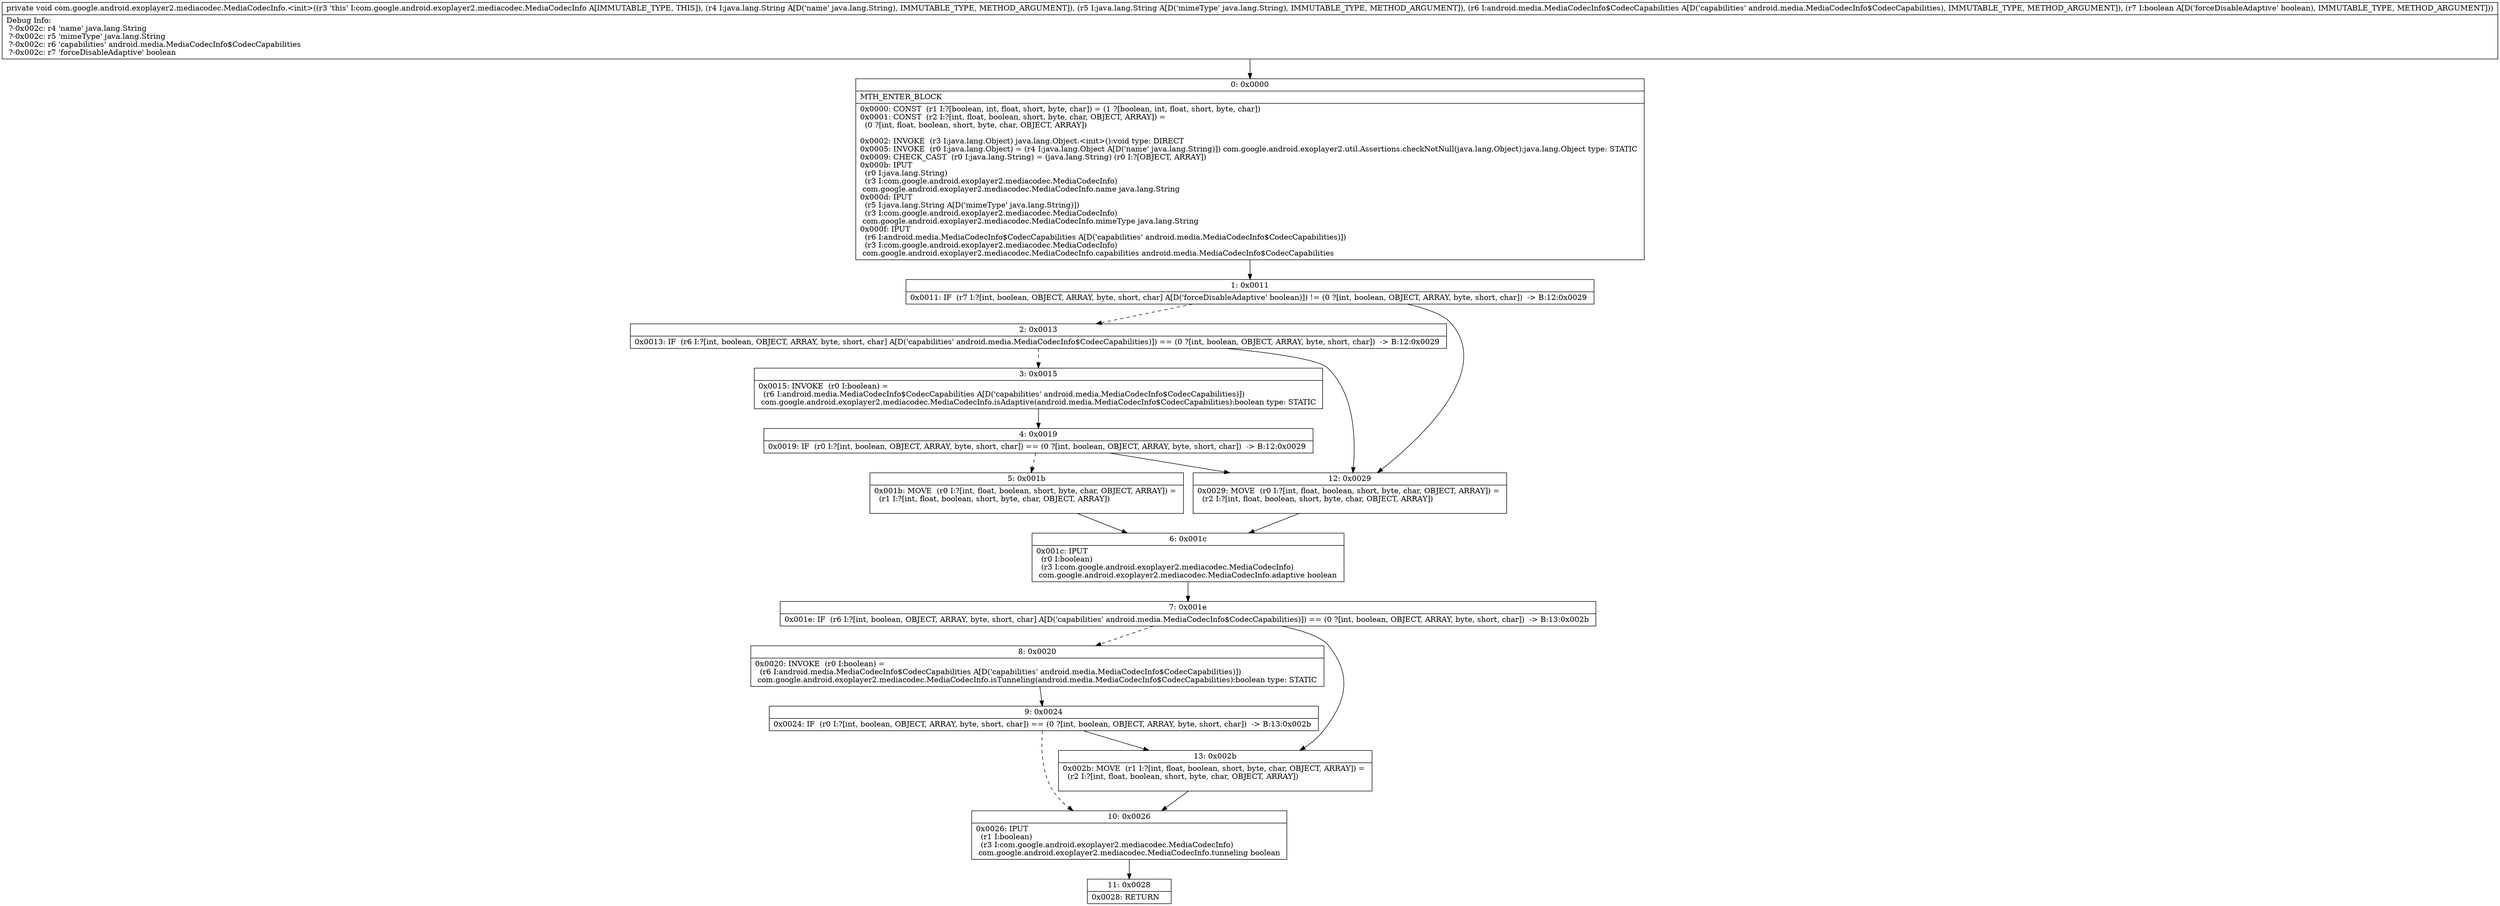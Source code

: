 digraph "CFG forcom.google.android.exoplayer2.mediacodec.MediaCodecInfo.\<init\>(Ljava\/lang\/String;Ljava\/lang\/String;Landroid\/media\/MediaCodecInfo$CodecCapabilities;Z)V" {
Node_0 [shape=record,label="{0\:\ 0x0000|MTH_ENTER_BLOCK\l|0x0000: CONST  (r1 I:?[boolean, int, float, short, byte, char]) = (1 ?[boolean, int, float, short, byte, char]) \l0x0001: CONST  (r2 I:?[int, float, boolean, short, byte, char, OBJECT, ARRAY]) = \l  (0 ?[int, float, boolean, short, byte, char, OBJECT, ARRAY])\l \l0x0002: INVOKE  (r3 I:java.lang.Object) java.lang.Object.\<init\>():void type: DIRECT \l0x0005: INVOKE  (r0 I:java.lang.Object) = (r4 I:java.lang.Object A[D('name' java.lang.String)]) com.google.android.exoplayer2.util.Assertions.checkNotNull(java.lang.Object):java.lang.Object type: STATIC \l0x0009: CHECK_CAST  (r0 I:java.lang.String) = (java.lang.String) (r0 I:?[OBJECT, ARRAY]) \l0x000b: IPUT  \l  (r0 I:java.lang.String)\l  (r3 I:com.google.android.exoplayer2.mediacodec.MediaCodecInfo)\l com.google.android.exoplayer2.mediacodec.MediaCodecInfo.name java.lang.String \l0x000d: IPUT  \l  (r5 I:java.lang.String A[D('mimeType' java.lang.String)])\l  (r3 I:com.google.android.exoplayer2.mediacodec.MediaCodecInfo)\l com.google.android.exoplayer2.mediacodec.MediaCodecInfo.mimeType java.lang.String \l0x000f: IPUT  \l  (r6 I:android.media.MediaCodecInfo$CodecCapabilities A[D('capabilities' android.media.MediaCodecInfo$CodecCapabilities)])\l  (r3 I:com.google.android.exoplayer2.mediacodec.MediaCodecInfo)\l com.google.android.exoplayer2.mediacodec.MediaCodecInfo.capabilities android.media.MediaCodecInfo$CodecCapabilities \l}"];
Node_1 [shape=record,label="{1\:\ 0x0011|0x0011: IF  (r7 I:?[int, boolean, OBJECT, ARRAY, byte, short, char] A[D('forceDisableAdaptive' boolean)]) != (0 ?[int, boolean, OBJECT, ARRAY, byte, short, char])  \-\> B:12:0x0029 \l}"];
Node_2 [shape=record,label="{2\:\ 0x0013|0x0013: IF  (r6 I:?[int, boolean, OBJECT, ARRAY, byte, short, char] A[D('capabilities' android.media.MediaCodecInfo$CodecCapabilities)]) == (0 ?[int, boolean, OBJECT, ARRAY, byte, short, char])  \-\> B:12:0x0029 \l}"];
Node_3 [shape=record,label="{3\:\ 0x0015|0x0015: INVOKE  (r0 I:boolean) = \l  (r6 I:android.media.MediaCodecInfo$CodecCapabilities A[D('capabilities' android.media.MediaCodecInfo$CodecCapabilities)])\l com.google.android.exoplayer2.mediacodec.MediaCodecInfo.isAdaptive(android.media.MediaCodecInfo$CodecCapabilities):boolean type: STATIC \l}"];
Node_4 [shape=record,label="{4\:\ 0x0019|0x0019: IF  (r0 I:?[int, boolean, OBJECT, ARRAY, byte, short, char]) == (0 ?[int, boolean, OBJECT, ARRAY, byte, short, char])  \-\> B:12:0x0029 \l}"];
Node_5 [shape=record,label="{5\:\ 0x001b|0x001b: MOVE  (r0 I:?[int, float, boolean, short, byte, char, OBJECT, ARRAY]) = \l  (r1 I:?[int, float, boolean, short, byte, char, OBJECT, ARRAY])\l \l}"];
Node_6 [shape=record,label="{6\:\ 0x001c|0x001c: IPUT  \l  (r0 I:boolean)\l  (r3 I:com.google.android.exoplayer2.mediacodec.MediaCodecInfo)\l com.google.android.exoplayer2.mediacodec.MediaCodecInfo.adaptive boolean \l}"];
Node_7 [shape=record,label="{7\:\ 0x001e|0x001e: IF  (r6 I:?[int, boolean, OBJECT, ARRAY, byte, short, char] A[D('capabilities' android.media.MediaCodecInfo$CodecCapabilities)]) == (0 ?[int, boolean, OBJECT, ARRAY, byte, short, char])  \-\> B:13:0x002b \l}"];
Node_8 [shape=record,label="{8\:\ 0x0020|0x0020: INVOKE  (r0 I:boolean) = \l  (r6 I:android.media.MediaCodecInfo$CodecCapabilities A[D('capabilities' android.media.MediaCodecInfo$CodecCapabilities)])\l com.google.android.exoplayer2.mediacodec.MediaCodecInfo.isTunneling(android.media.MediaCodecInfo$CodecCapabilities):boolean type: STATIC \l}"];
Node_9 [shape=record,label="{9\:\ 0x0024|0x0024: IF  (r0 I:?[int, boolean, OBJECT, ARRAY, byte, short, char]) == (0 ?[int, boolean, OBJECT, ARRAY, byte, short, char])  \-\> B:13:0x002b \l}"];
Node_10 [shape=record,label="{10\:\ 0x0026|0x0026: IPUT  \l  (r1 I:boolean)\l  (r3 I:com.google.android.exoplayer2.mediacodec.MediaCodecInfo)\l com.google.android.exoplayer2.mediacodec.MediaCodecInfo.tunneling boolean \l}"];
Node_11 [shape=record,label="{11\:\ 0x0028|0x0028: RETURN   \l}"];
Node_12 [shape=record,label="{12\:\ 0x0029|0x0029: MOVE  (r0 I:?[int, float, boolean, short, byte, char, OBJECT, ARRAY]) = \l  (r2 I:?[int, float, boolean, short, byte, char, OBJECT, ARRAY])\l \l}"];
Node_13 [shape=record,label="{13\:\ 0x002b|0x002b: MOVE  (r1 I:?[int, float, boolean, short, byte, char, OBJECT, ARRAY]) = \l  (r2 I:?[int, float, boolean, short, byte, char, OBJECT, ARRAY])\l \l}"];
MethodNode[shape=record,label="{private void com.google.android.exoplayer2.mediacodec.MediaCodecInfo.\<init\>((r3 'this' I:com.google.android.exoplayer2.mediacodec.MediaCodecInfo A[IMMUTABLE_TYPE, THIS]), (r4 I:java.lang.String A[D('name' java.lang.String), IMMUTABLE_TYPE, METHOD_ARGUMENT]), (r5 I:java.lang.String A[D('mimeType' java.lang.String), IMMUTABLE_TYPE, METHOD_ARGUMENT]), (r6 I:android.media.MediaCodecInfo$CodecCapabilities A[D('capabilities' android.media.MediaCodecInfo$CodecCapabilities), IMMUTABLE_TYPE, METHOD_ARGUMENT]), (r7 I:boolean A[D('forceDisableAdaptive' boolean), IMMUTABLE_TYPE, METHOD_ARGUMENT]))  | Debug Info:\l  ?\-0x002c: r4 'name' java.lang.String\l  ?\-0x002c: r5 'mimeType' java.lang.String\l  ?\-0x002c: r6 'capabilities' android.media.MediaCodecInfo$CodecCapabilities\l  ?\-0x002c: r7 'forceDisableAdaptive' boolean\l}"];
MethodNode -> Node_0;
Node_0 -> Node_1;
Node_1 -> Node_2[style=dashed];
Node_1 -> Node_12;
Node_2 -> Node_3[style=dashed];
Node_2 -> Node_12;
Node_3 -> Node_4;
Node_4 -> Node_5[style=dashed];
Node_4 -> Node_12;
Node_5 -> Node_6;
Node_6 -> Node_7;
Node_7 -> Node_8[style=dashed];
Node_7 -> Node_13;
Node_8 -> Node_9;
Node_9 -> Node_10[style=dashed];
Node_9 -> Node_13;
Node_10 -> Node_11;
Node_12 -> Node_6;
Node_13 -> Node_10;
}

